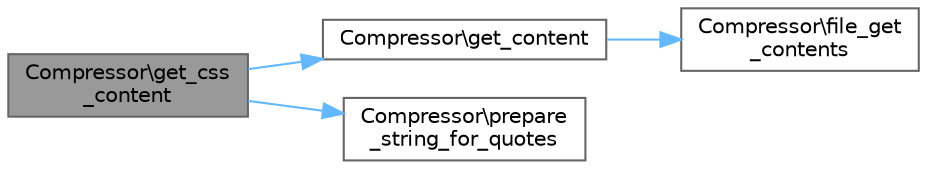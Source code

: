 digraph "Compressor\get_css_content"
{
 // LATEX_PDF_SIZE
  bgcolor="transparent";
  edge [fontname=Helvetica,fontsize=10,labelfontname=Helvetica,labelfontsize=10];
  node [fontname=Helvetica,fontsize=10,shape=box,height=0.2,width=0.4];
  rankdir="LR";
  Node1 [id="Node000001",label="Compressor\\get_css\l_content",height=0.2,width=0.4,color="gray40", fillcolor="grey60", style="filled", fontcolor="black",tooltip=" "];
  Node1 -> Node2 [id="edge1_Node000001_Node000002",color="steelblue1",style="solid",tooltip=" "];
  Node2 [id="Node000002",label="Compressor\\get_content",height=0.2,width=0.4,color="grey40", fillcolor="white", style="filled",URL="$class_compressor.html#a58bdb558e728fc139401967502c94201",tooltip=" "];
  Node2 -> Node3 [id="edge2_Node000002_Node000003",color="steelblue1",style="solid",tooltip=" "];
  Node3 [id="Node000003",label="Compressor\\file_get\l_contents",height=0.2,width=0.4,color="grey40", fillcolor="white", style="filled",URL="$class_compressor.html#a633eafa4542c3c8d44f23e4cd8c1b6cf",tooltip=" "];
  Node1 -> Node4 [id="edge3_Node000001_Node000004",color="steelblue1",style="solid",tooltip=" "];
  Node4 [id="Node000004",label="Compressor\\prepare\l_string_for_quotes",height=0.2,width=0.4,color="grey40", fillcolor="white", style="filled",URL="$class_compressor.html#a277f397145af422ced07d88f77cdcfa0",tooltip=" "];
}
